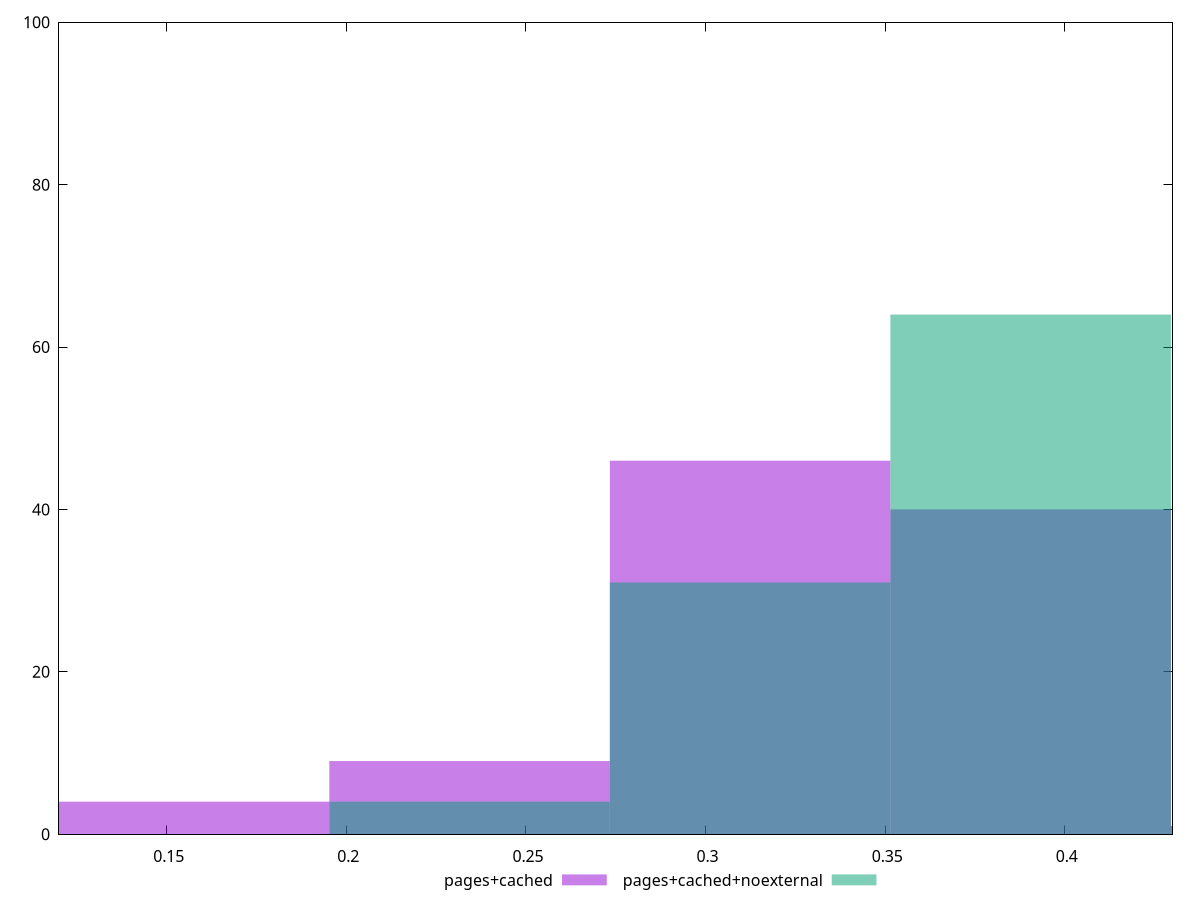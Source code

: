 reset

$pagesCached <<EOF
0.3124125870898501 46
0.39051573386231264 40
0.23430944031738757 9
0.15620629354492505 4
0.46861888063477514 1
EOF

$pagesCachedNoexternal <<EOF
0.39051573386231264 64
0.3124125870898501 31
0.46861888063477514 1
0.23430944031738757 4
EOF

set key outside below
set boxwidth 0.07810314677246252
set xrange [0.12:0.43]
set yrange [0:100]
set trange [0:100]
set style fill transparent solid 0.5 noborder
set terminal svg size 640, 500 enhanced background rgb 'white'
set output "reprap/meta/score/comparison/histogram/1_vs_2.svg"

plot $pagesCached title "pages+cached" with boxes, \
     $pagesCachedNoexternal title "pages+cached+noexternal" with boxes

reset
